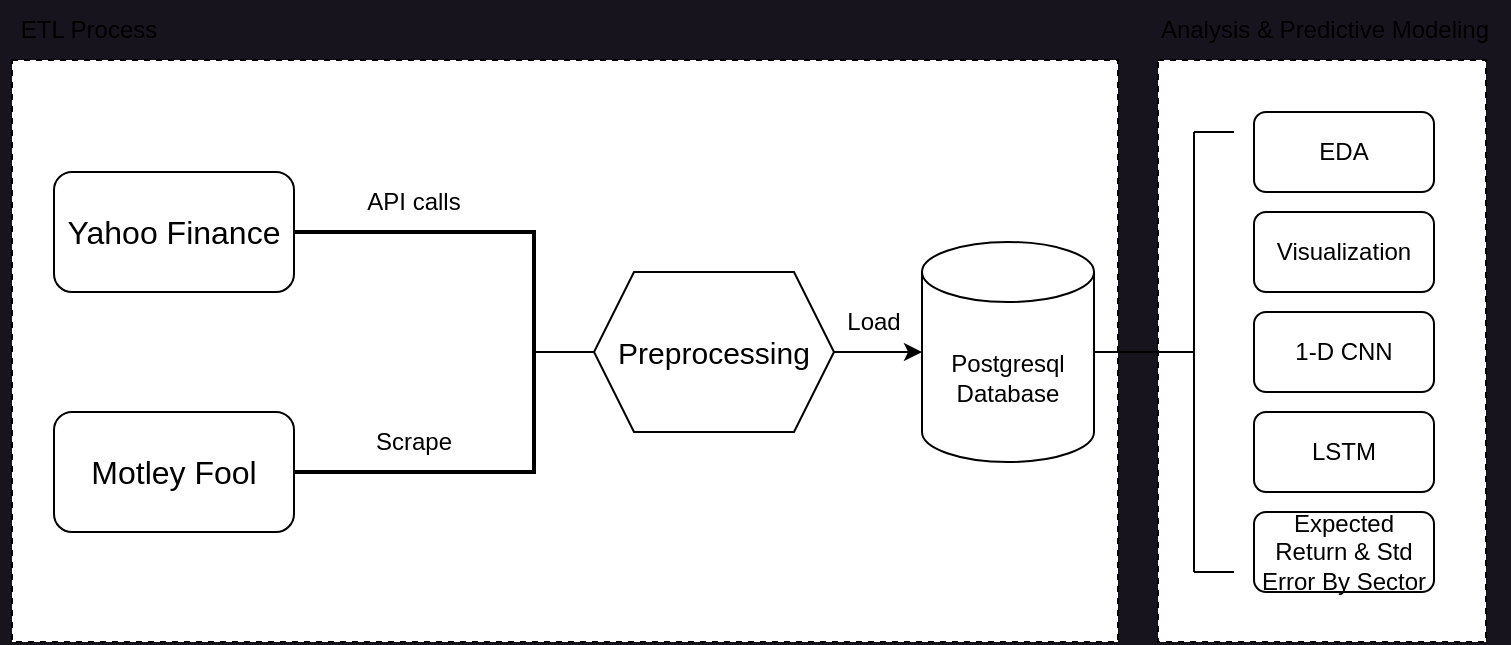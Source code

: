 <mxfile pages="2">
    <diagram name="Page-1" id="jSxqg9-aFvNK46rS_O9j">
        <mxGraphModel dx="925" dy="658" grid="0" gridSize="10" guides="1" tooltips="1" connect="1" arrows="1" fold="1" page="1" pageScale="1" pageWidth="827" pageHeight="1169" background="#18141d" math="0" shadow="0">
            <root>
                <mxCell id="0"/>
                <mxCell id="1" parent="0"/>
                <mxCell id="6" value="" style="rounded=0;whiteSpace=wrap;html=1;dashed=1;" parent="1" vertex="1">
                    <mxGeometry x="632" y="184" width="164" height="291" as="geometry"/>
                </mxCell>
                <mxCell id="2" value="" style="rounded=0;whiteSpace=wrap;html=1;dashed=1;" parent="1" vertex="1">
                    <mxGeometry x="59" y="184" width="553" height="291" as="geometry"/>
                </mxCell>
                <mxCell id="t4njCvHrDLZ90yj2_uOt-1" value="Postgresql&lt;br&gt;Database" style="shape=cylinder3;whiteSpace=wrap;html=1;boundedLbl=1;backgroundOutline=1;size=15;" parent="1" vertex="1">
                    <mxGeometry x="514" y="275" width="86" height="110" as="geometry"/>
                </mxCell>
                <mxCell id="t4njCvHrDLZ90yj2_uOt-4" value="Yahoo Finance" style="rounded=1;whiteSpace=wrap;html=1;fontSize=16;" parent="1" vertex="1">
                    <mxGeometry x="80" y="240" width="120" height="60" as="geometry"/>
                </mxCell>
                <mxCell id="t4njCvHrDLZ90yj2_uOt-6" value="Motley Fool" style="rounded=1;whiteSpace=wrap;html=1;fontSize=16;" parent="1" vertex="1">
                    <mxGeometry x="80" y="360" width="120" height="60" as="geometry"/>
                </mxCell>
                <mxCell id="7W7oZlf60546VzjPlRii-2" value="API calls" style="text;html=1;strokeColor=none;fillColor=none;align=center;verticalAlign=middle;whiteSpace=wrap;rounded=0;" parent="1" vertex="1">
                    <mxGeometry x="230" y="240" width="60" height="30" as="geometry"/>
                </mxCell>
                <mxCell id="7W7oZlf60546VzjPlRii-3" value="Scrape" style="text;html=1;strokeColor=none;fillColor=none;align=center;verticalAlign=middle;whiteSpace=wrap;rounded=0;" parent="1" vertex="1">
                    <mxGeometry x="230" y="360" width="60" height="30" as="geometry"/>
                </mxCell>
                <mxCell id="7W7oZlf60546VzjPlRii-5" value="" style="strokeWidth=2;html=1;shape=mxgraph.flowchart.annotation_1;align=left;pointerEvents=1;rotation=-180;" parent="1" vertex="1">
                    <mxGeometry x="200" y="270" width="120" height="120" as="geometry"/>
                </mxCell>
                <mxCell id="7W7oZlf60546VzjPlRii-10" value="" style="endArrow=classic;html=1;rounded=0;exitX=0;exitY=0.5;exitDx=0;exitDy=0;entryX=0;entryY=0.5;entryDx=0;entryDy=0;entryPerimeter=0;exitPerimeter=0;" parent="1" source="7W7oZlf60546VzjPlRii-5" target="t4njCvHrDLZ90yj2_uOt-1" edge="1">
                    <mxGeometry width="50" height="50" relative="1" as="geometry">
                        <mxPoint x="480" y="329.5" as="sourcePoint"/>
                        <mxPoint x="520" y="329.5" as="targetPoint"/>
                    </mxGeometry>
                </mxCell>
                <mxCell id="7W7oZlf60546VzjPlRii-12" value="Load" style="text;html=1;strokeColor=none;fillColor=none;align=center;verticalAlign=middle;whiteSpace=wrap;rounded=0;" parent="1" vertex="1">
                    <mxGeometry x="460" y="300" width="60" height="30" as="geometry"/>
                </mxCell>
                <mxCell id="7W7oZlf60546VzjPlRii-8" value="Preprocessing" style="shape=hexagon;perimeter=hexagonPerimeter2;whiteSpace=wrap;html=1;fixedSize=1;fontSize=15;" parent="1" vertex="1">
                    <mxGeometry x="350" y="290" width="120" height="80" as="geometry"/>
                </mxCell>
                <mxCell id="7W7oZlf60546VzjPlRii-16" value="" style="endArrow=none;html=1;rounded=0;exitX=1;exitY=0.5;exitDx=0;exitDy=0;exitPerimeter=0;" parent="1" source="t4njCvHrDLZ90yj2_uOt-1" edge="1">
                    <mxGeometry width="50" height="50" relative="1" as="geometry">
                        <mxPoint x="510" y="330" as="sourcePoint"/>
                        <mxPoint x="650" y="330" as="targetPoint"/>
                    </mxGeometry>
                </mxCell>
                <mxCell id="7W7oZlf60546VzjPlRii-17" value="" style="endArrow=none;html=1;rounded=0;" parent="1" edge="1">
                    <mxGeometry width="50" height="50" relative="1" as="geometry">
                        <mxPoint x="650" y="440" as="sourcePoint"/>
                        <mxPoint x="650" y="220" as="targetPoint"/>
                    </mxGeometry>
                </mxCell>
                <mxCell id="7W7oZlf60546VzjPlRii-20" value="" style="endArrow=none;html=1;rounded=0;" parent="1" edge="1">
                    <mxGeometry width="50" height="50" relative="1" as="geometry">
                        <mxPoint x="650" y="220" as="sourcePoint"/>
                        <mxPoint x="670" y="220" as="targetPoint"/>
                    </mxGeometry>
                </mxCell>
                <mxCell id="7W7oZlf60546VzjPlRii-21" value="" style="endArrow=none;html=1;rounded=0;" parent="1" edge="1">
                    <mxGeometry width="50" height="50" relative="1" as="geometry">
                        <mxPoint x="650" y="440" as="sourcePoint"/>
                        <mxPoint x="670" y="440" as="targetPoint"/>
                    </mxGeometry>
                </mxCell>
                <mxCell id="7W7oZlf60546VzjPlRii-22" value="1-D CNN" style="rounded=1;whiteSpace=wrap;html=1;" parent="1" vertex="1">
                    <mxGeometry x="680" y="310" width="90" height="40" as="geometry"/>
                </mxCell>
                <mxCell id="7W7oZlf60546VzjPlRii-23" value="LSTM" style="rounded=1;whiteSpace=wrap;html=1;" parent="1" vertex="1">
                    <mxGeometry x="680" y="360" width="90" height="40" as="geometry"/>
                </mxCell>
                <mxCell id="7W7oZlf60546VzjPlRii-24" value="EDA" style="rounded=1;whiteSpace=wrap;html=1;" parent="1" vertex="1">
                    <mxGeometry x="680" y="210" width="90" height="40" as="geometry"/>
                </mxCell>
                <mxCell id="7W7oZlf60546VzjPlRii-25" value="Visualization" style="rounded=1;whiteSpace=wrap;html=1;" parent="1" vertex="1">
                    <mxGeometry x="680" y="260" width="90" height="40" as="geometry"/>
                </mxCell>
                <mxCell id="7W7oZlf60546VzjPlRii-26" value="Expected Return &amp;amp; Std Error By Sector" style="rounded=1;whiteSpace=wrap;html=1;" parent="1" vertex="1">
                    <mxGeometry x="680" y="410" width="90" height="40" as="geometry"/>
                </mxCell>
                <mxCell id="4" value="ETL Process" style="text;html=1;strokeColor=none;fillColor=none;align=center;verticalAlign=middle;whiteSpace=wrap;rounded=0;dashed=1;" parent="1" vertex="1">
                    <mxGeometry x="53" y="154" width="89" height="30" as="geometry"/>
                </mxCell>
                <mxCell id="7" value="Analysis &amp;amp; Predictive Modeling" style="text;html=1;strokeColor=none;fillColor=none;align=center;verticalAlign=middle;whiteSpace=wrap;rounded=0;dashed=1;" parent="1" vertex="1">
                    <mxGeometry x="622.5" y="154" width="185" height="30" as="geometry"/>
                </mxCell>
            </root>
        </mxGraphModel>
    </diagram>
    <diagram id="7GyaroxwI34fM3IdX8hx" name="Page-2">
        <mxGraphModel dx="954" dy="623" grid="1" gridSize="10" guides="1" tooltips="1" connect="1" arrows="1" fold="1" page="1" pageScale="1" pageWidth="827" pageHeight="1169" math="0" shadow="0">
            <root>
                <mxCell id="0"/>
                <mxCell id="1" parent="0"/>
            </root>
        </mxGraphModel>
    </diagram>
</mxfile>